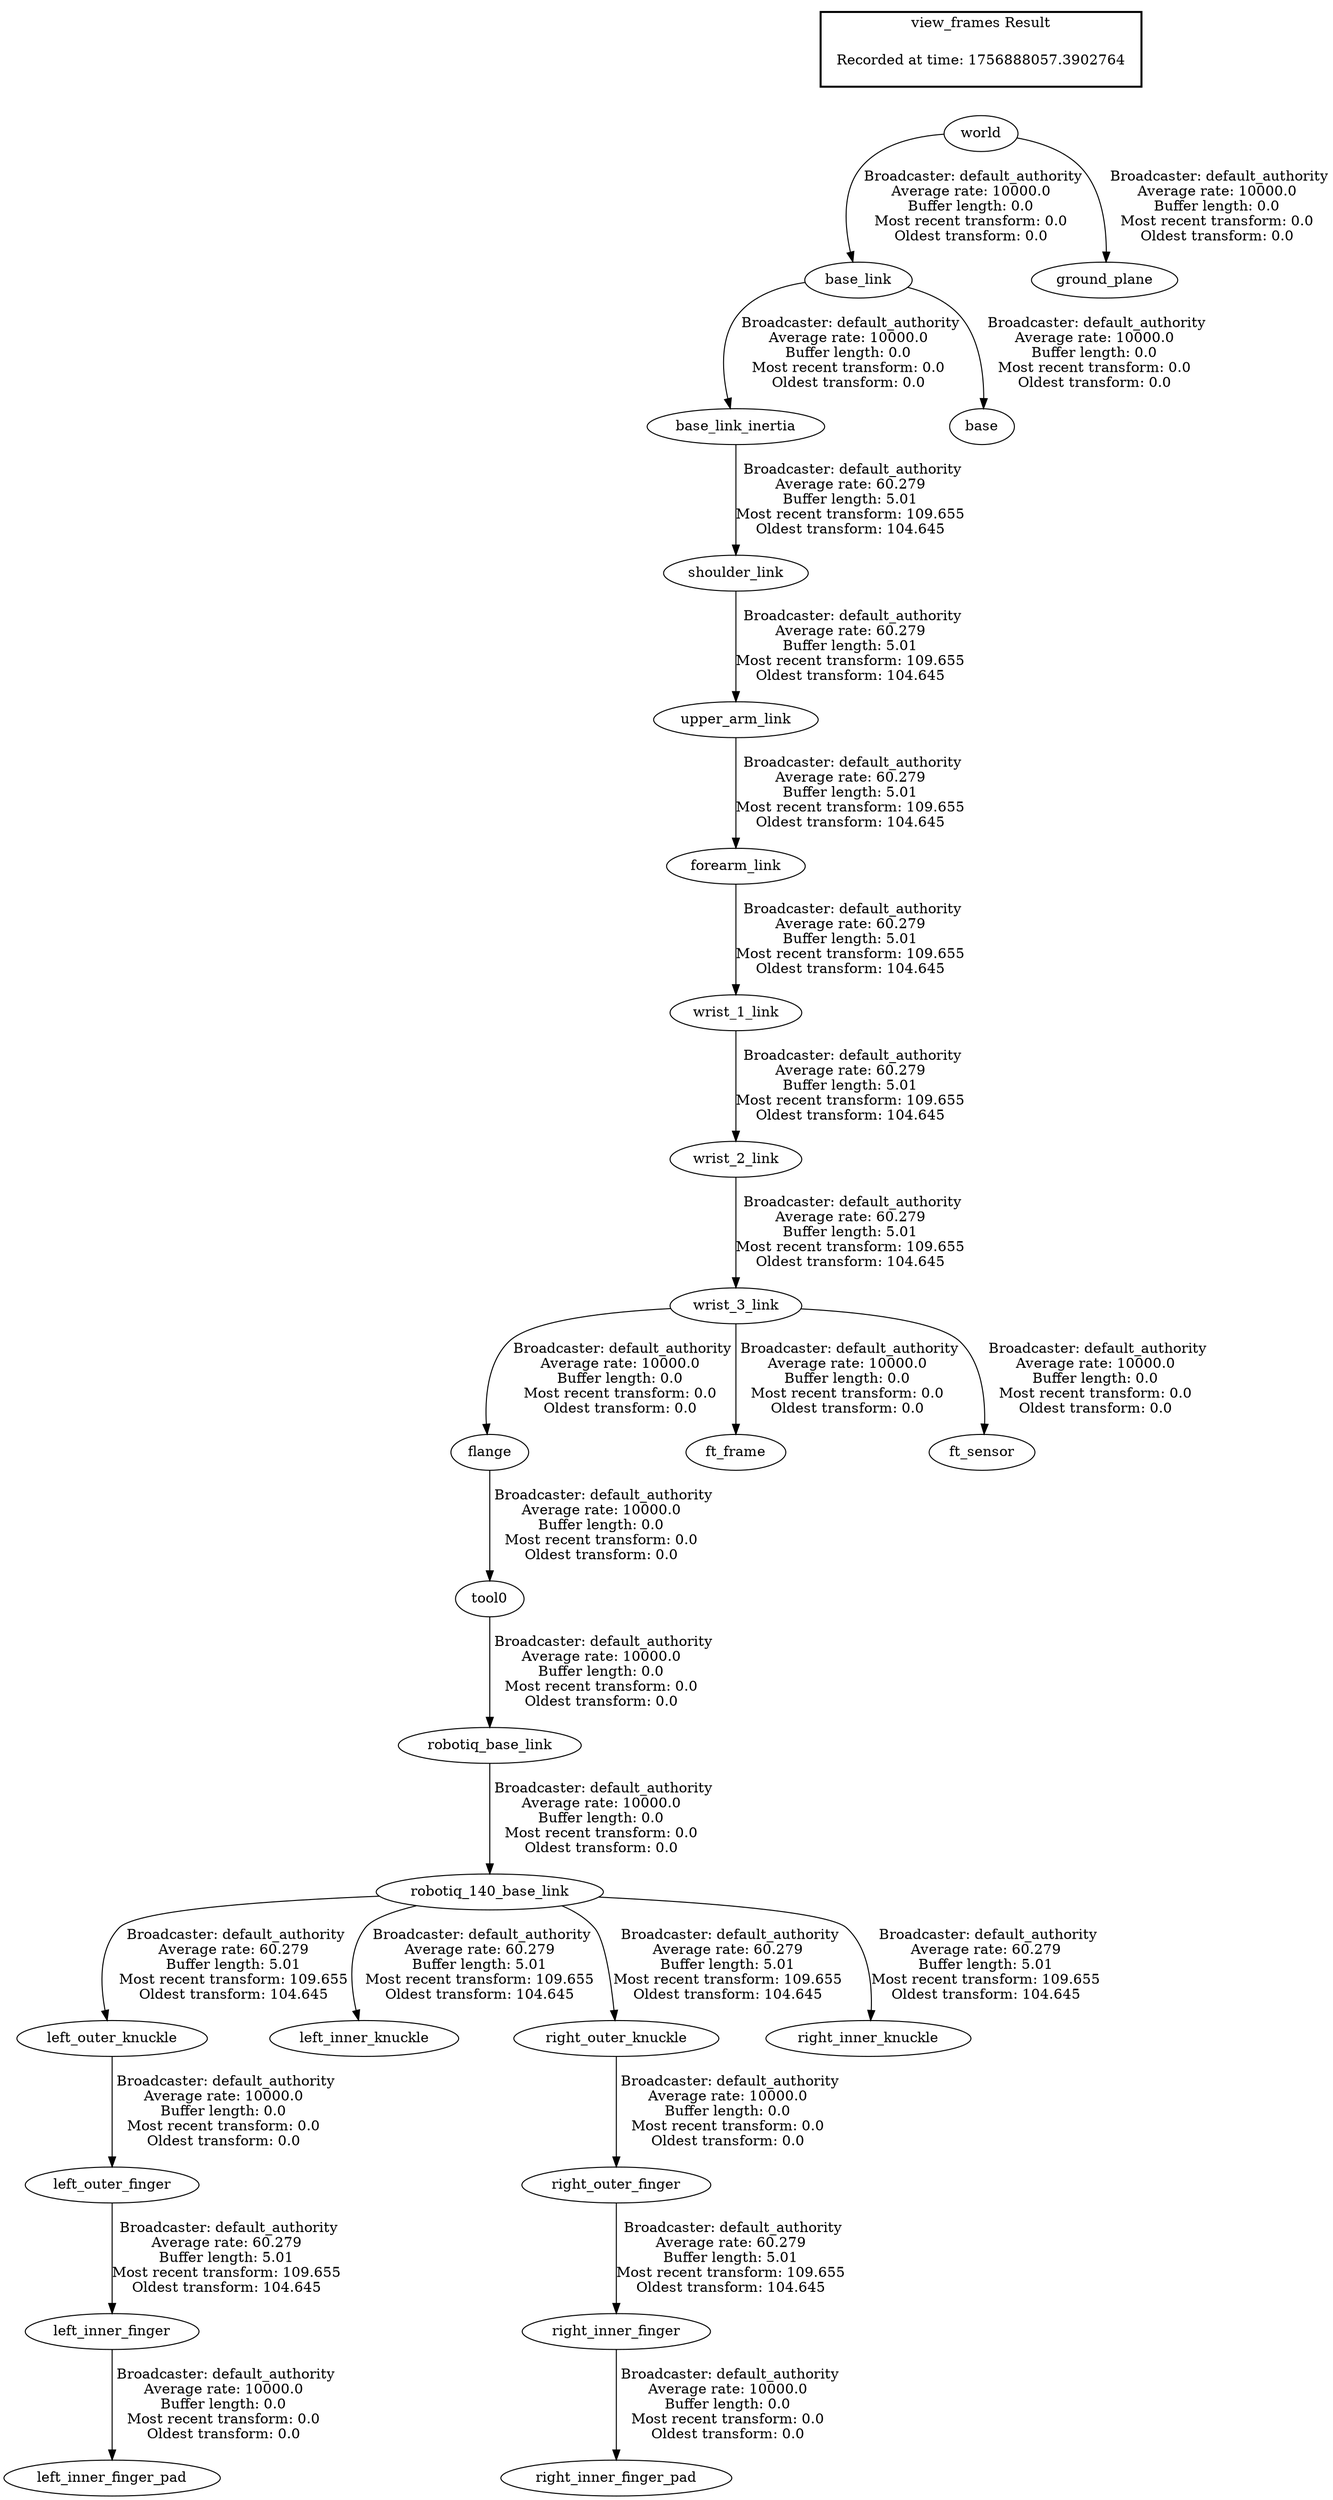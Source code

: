 digraph G {
"upper_arm_link" -> "forearm_link"[label=" Broadcaster: default_authority\nAverage rate: 60.279\nBuffer length: 5.01\nMost recent transform: 109.655\nOldest transform: 104.645\n"];
"shoulder_link" -> "upper_arm_link"[label=" Broadcaster: default_authority\nAverage rate: 60.279\nBuffer length: 5.01\nMost recent transform: 109.655\nOldest transform: 104.645\n"];
"robotiq_140_base_link" -> "left_outer_knuckle"[label=" Broadcaster: default_authority\nAverage rate: 60.279\nBuffer length: 5.01\nMost recent transform: 109.655\nOldest transform: 104.645\n"];
"robotiq_base_link" -> "robotiq_140_base_link"[label=" Broadcaster: default_authority\nAverage rate: 10000.0\nBuffer length: 0.0\nMost recent transform: 0.0\nOldest transform: 0.0\n"];
"left_outer_finger" -> "left_inner_finger"[label=" Broadcaster: default_authority\nAverage rate: 60.279\nBuffer length: 5.01\nMost recent transform: 109.655\nOldest transform: 104.645\n"];
"left_outer_knuckle" -> "left_outer_finger"[label=" Broadcaster: default_authority\nAverage rate: 10000.0\nBuffer length: 0.0\nMost recent transform: 0.0\nOldest transform: 0.0\n"];
"robotiq_140_base_link" -> "left_inner_knuckle"[label=" Broadcaster: default_authority\nAverage rate: 60.279\nBuffer length: 5.01\nMost recent transform: 109.655\nOldest transform: 104.645\n"];
"right_outer_finger" -> "right_inner_finger"[label=" Broadcaster: default_authority\nAverage rate: 60.279\nBuffer length: 5.01\nMost recent transform: 109.655\nOldest transform: 104.645\n"];
"right_outer_knuckle" -> "right_outer_finger"[label=" Broadcaster: default_authority\nAverage rate: 10000.0\nBuffer length: 0.0\nMost recent transform: 0.0\nOldest transform: 0.0\n"];
"robotiq_140_base_link" -> "right_inner_knuckle"[label=" Broadcaster: default_authority\nAverage rate: 60.279\nBuffer length: 5.01\nMost recent transform: 109.655\nOldest transform: 104.645\n"];
"robotiq_140_base_link" -> "right_outer_knuckle"[label=" Broadcaster: default_authority\nAverage rate: 60.279\nBuffer length: 5.01\nMost recent transform: 109.655\nOldest transform: 104.645\n"];
"base_link_inertia" -> "shoulder_link"[label=" Broadcaster: default_authority\nAverage rate: 60.279\nBuffer length: 5.01\nMost recent transform: 109.655\nOldest transform: 104.645\n"];
"base_link" -> "base_link_inertia"[label=" Broadcaster: default_authority\nAverage rate: 10000.0\nBuffer length: 0.0\nMost recent transform: 0.0\nOldest transform: 0.0\n"];
"forearm_link" -> "wrist_1_link"[label=" Broadcaster: default_authority\nAverage rate: 60.279\nBuffer length: 5.01\nMost recent transform: 109.655\nOldest transform: 104.645\n"];
"wrist_1_link" -> "wrist_2_link"[label=" Broadcaster: default_authority\nAverage rate: 60.279\nBuffer length: 5.01\nMost recent transform: 109.655\nOldest transform: 104.645\n"];
"wrist_2_link" -> "wrist_3_link"[label=" Broadcaster: default_authority\nAverage rate: 60.279\nBuffer length: 5.01\nMost recent transform: 109.655\nOldest transform: 104.645\n"];
"world" -> "base_link"[label=" Broadcaster: default_authority\nAverage rate: 10000.0\nBuffer length: 0.0\nMost recent transform: 0.0\nOldest transform: 0.0\n"];
"base_link" -> "base"[label=" Broadcaster: default_authority\nAverage rate: 10000.0\nBuffer length: 0.0\nMost recent transform: 0.0\nOldest transform: 0.0\n"];
"flange" -> "tool0"[label=" Broadcaster: default_authority\nAverage rate: 10000.0\nBuffer length: 0.0\nMost recent transform: 0.0\nOldest transform: 0.0\n"];
"wrist_3_link" -> "flange"[label=" Broadcaster: default_authority\nAverage rate: 10000.0\nBuffer length: 0.0\nMost recent transform: 0.0\nOldest transform: 0.0\n"];
"world" -> "ground_plane"[label=" Broadcaster: default_authority\nAverage rate: 10000.0\nBuffer length: 0.0\nMost recent transform: 0.0\nOldest transform: 0.0\n"];
"left_inner_finger" -> "left_inner_finger_pad"[label=" Broadcaster: default_authority\nAverage rate: 10000.0\nBuffer length: 0.0\nMost recent transform: 0.0\nOldest transform: 0.0\n"];
"right_inner_finger" -> "right_inner_finger_pad"[label=" Broadcaster: default_authority\nAverage rate: 10000.0\nBuffer length: 0.0\nMost recent transform: 0.0\nOldest transform: 0.0\n"];
"tool0" -> "robotiq_base_link"[label=" Broadcaster: default_authority\nAverage rate: 10000.0\nBuffer length: 0.0\nMost recent transform: 0.0\nOldest transform: 0.0\n"];
"wrist_3_link" -> "ft_frame"[label=" Broadcaster: default_authority\nAverage rate: 10000.0\nBuffer length: 0.0\nMost recent transform: 0.0\nOldest transform: 0.0\n"];
"wrist_3_link" -> "ft_sensor"[label=" Broadcaster: default_authority\nAverage rate: 10000.0\nBuffer length: 0.0\nMost recent transform: 0.0\nOldest transform: 0.0\n"];
edge [style=invis];
 subgraph cluster_legend { style=bold; color=black; label ="view_frames Result";
"Recorded at time: 1756888057.3902764"[ shape=plaintext ] ;
}->"world";
}